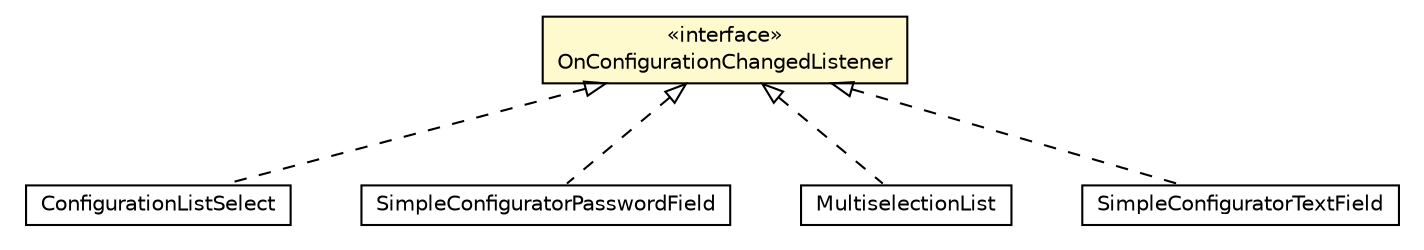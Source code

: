 #!/usr/local/bin/dot
#
# Class diagram 
# Generated by UMLGraph version R5_6-24-gf6e263 (http://www.umlgraph.org/)
#

digraph G {
	edge [fontname="Helvetica",fontsize=10,labelfontname="Helvetica",labelfontsize=10];
	node [fontname="Helvetica",fontsize=10,shape=plaintext];
	nodesep=0.25;
	ranksep=0.5;
	// org.universAAL.ucc.configuration.model.interfaces.OnConfigurationChangedListener
	c6055172 [label=<<table title="org.universAAL.ucc.configuration.model.interfaces.OnConfigurationChangedListener" border="0" cellborder="1" cellspacing="0" cellpadding="2" port="p" bgcolor="lemonChiffon" href="./OnConfigurationChangedListener.html">
		<tr><td><table border="0" cellspacing="0" cellpadding="1">
<tr><td align="center" balign="center"> &#171;interface&#187; </td></tr>
<tr><td align="center" balign="center"> OnConfigurationChangedListener </td></tr>
		</table></td></tr>
		</table>>, URL="./OnConfigurationChangedListener.html", fontname="Helvetica", fontcolor="black", fontsize=10.0];
	// org.universAAL.ucc.configuration.view.ConfigurationListSelect
	c6055199 [label=<<table title="org.universAAL.ucc.configuration.view.ConfigurationListSelect" border="0" cellborder="1" cellspacing="0" cellpadding="2" port="p" href="../../view/ConfigurationListSelect.html">
		<tr><td><table border="0" cellspacing="0" cellpadding="1">
<tr><td align="center" balign="center"> ConfigurationListSelect </td></tr>
		</table></td></tr>
		</table>>, URL="../../view/ConfigurationListSelect.html", fontname="Helvetica", fontcolor="black", fontsize=10.0];
	// org.universAAL.ucc.configuration.view.SimpleConfiguratorPasswordField
	c6055200 [label=<<table title="org.universAAL.ucc.configuration.view.SimpleConfiguratorPasswordField" border="0" cellborder="1" cellspacing="0" cellpadding="2" port="p" href="../../view/SimpleConfiguratorPasswordField.html">
		<tr><td><table border="0" cellspacing="0" cellpadding="1">
<tr><td align="center" balign="center"> SimpleConfiguratorPasswordField </td></tr>
		</table></td></tr>
		</table>>, URL="../../view/SimpleConfiguratorPasswordField.html", fontname="Helvetica", fontcolor="black", fontsize=10.0];
	// org.universAAL.ucc.configuration.view.MultiselectionList
	c6055201 [label=<<table title="org.universAAL.ucc.configuration.view.MultiselectionList" border="0" cellborder="1" cellspacing="0" cellpadding="2" port="p" href="../../view/MultiselectionList.html">
		<tr><td><table border="0" cellspacing="0" cellpadding="1">
<tr><td align="center" balign="center"> MultiselectionList </td></tr>
		</table></td></tr>
		</table>>, URL="../../view/MultiselectionList.html", fontname="Helvetica", fontcolor="black", fontsize=10.0];
	// org.universAAL.ucc.configuration.view.SimpleConfiguratorTextField
	c6055203 [label=<<table title="org.universAAL.ucc.configuration.view.SimpleConfiguratorTextField" border="0" cellborder="1" cellspacing="0" cellpadding="2" port="p" href="../../view/SimpleConfiguratorTextField.html">
		<tr><td><table border="0" cellspacing="0" cellpadding="1">
<tr><td align="center" balign="center"> SimpleConfiguratorTextField </td></tr>
		</table></td></tr>
		</table>>, URL="../../view/SimpleConfiguratorTextField.html", fontname="Helvetica", fontcolor="black", fontsize=10.0];
	//org.universAAL.ucc.configuration.view.ConfigurationListSelect implements org.universAAL.ucc.configuration.model.interfaces.OnConfigurationChangedListener
	c6055172:p -> c6055199:p [dir=back,arrowtail=empty,style=dashed];
	//org.universAAL.ucc.configuration.view.SimpleConfiguratorPasswordField implements org.universAAL.ucc.configuration.model.interfaces.OnConfigurationChangedListener
	c6055172:p -> c6055200:p [dir=back,arrowtail=empty,style=dashed];
	//org.universAAL.ucc.configuration.view.MultiselectionList implements org.universAAL.ucc.configuration.model.interfaces.OnConfigurationChangedListener
	c6055172:p -> c6055201:p [dir=back,arrowtail=empty,style=dashed];
	//org.universAAL.ucc.configuration.view.SimpleConfiguratorTextField implements org.universAAL.ucc.configuration.model.interfaces.OnConfigurationChangedListener
	c6055172:p -> c6055203:p [dir=back,arrowtail=empty,style=dashed];
}

